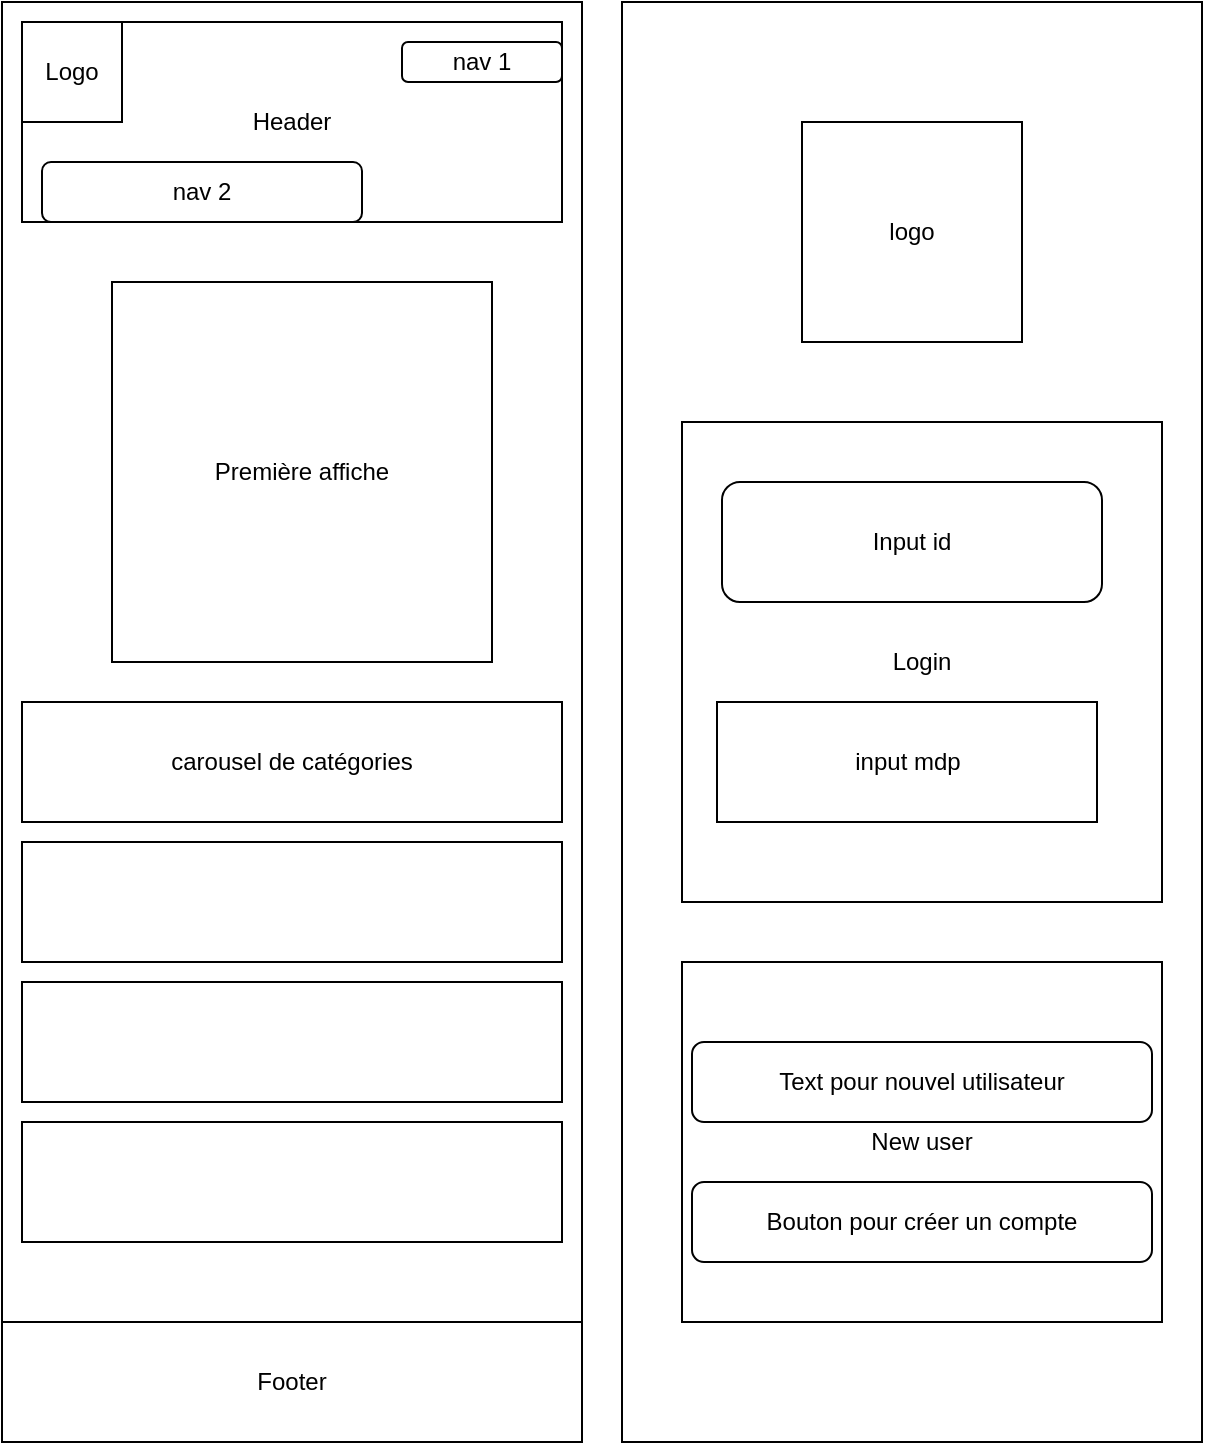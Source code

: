 <mxfile>
    <diagram id="uVY20YrCMDPBuTKJaFfh" name="Page-1">
        <mxGraphModel dx="955" dy="503" grid="1" gridSize="10" guides="1" tooltips="1" connect="1" arrows="1" fold="1" page="1" pageScale="1" pageWidth="827" pageHeight="1169" math="0" shadow="0">
            <root>
                <mxCell id="0"/>
                <mxCell id="1" parent="0"/>
                <mxCell id="31" value="" style="whiteSpace=wrap;html=1;aspect=fixed;" vertex="1" parent="1">
                    <mxGeometry x="610" y="275" width="185" height="185" as="geometry"/>
                </mxCell>
                <mxCell id="15" value="" style="whiteSpace=wrap;html=1;" vertex="1" parent="1">
                    <mxGeometry x="250" y="90" width="290" height="720" as="geometry"/>
                </mxCell>
                <mxCell id="16" value="Header" style="rounded=0;whiteSpace=wrap;html=1;" vertex="1" parent="1">
                    <mxGeometry x="260" y="100" width="270" height="100" as="geometry"/>
                </mxCell>
                <mxCell id="17" value="Logo" style="whiteSpace=wrap;html=1;aspect=fixed;" vertex="1" parent="1">
                    <mxGeometry x="260" y="100" width="50" height="50" as="geometry"/>
                </mxCell>
                <mxCell id="18" value="nav 1" style="rounded=1;whiteSpace=wrap;html=1;" vertex="1" parent="1">
                    <mxGeometry x="450" y="110" width="80" height="20" as="geometry"/>
                </mxCell>
                <mxCell id="19" value="nav 2" style="rounded=1;whiteSpace=wrap;html=1;" vertex="1" parent="1">
                    <mxGeometry x="270" y="170" width="160" height="30" as="geometry"/>
                </mxCell>
                <mxCell id="20" value="Première affiche" style="whiteSpace=wrap;html=1;aspect=fixed;" vertex="1" parent="1">
                    <mxGeometry x="305" y="230" width="190" height="190" as="geometry"/>
                </mxCell>
                <mxCell id="21" value="carousel de catégories" style="rounded=0;whiteSpace=wrap;html=1;" vertex="1" parent="1">
                    <mxGeometry x="260" y="440" width="270" height="60" as="geometry"/>
                </mxCell>
                <mxCell id="22" value="" style="rounded=0;whiteSpace=wrap;html=1;" vertex="1" parent="1">
                    <mxGeometry x="260" y="510" width="270" height="60" as="geometry"/>
                </mxCell>
                <mxCell id="23" value="" style="rounded=0;whiteSpace=wrap;html=1;" vertex="1" parent="1">
                    <mxGeometry x="260" y="580" width="270" height="60" as="geometry"/>
                </mxCell>
                <mxCell id="24" value="" style="rounded=0;whiteSpace=wrap;html=1;" vertex="1" parent="1">
                    <mxGeometry x="260" y="650" width="270" height="60" as="geometry"/>
                </mxCell>
                <mxCell id="25" value="Footer&lt;br&gt;" style="rounded=0;whiteSpace=wrap;html=1;" vertex="1" parent="1">
                    <mxGeometry x="250" y="750" width="290" height="60" as="geometry"/>
                </mxCell>
                <mxCell id="26" value="" style="whiteSpace=wrap;html=1;" vertex="1" parent="1">
                    <mxGeometry x="560" y="90" width="290" height="720" as="geometry"/>
                </mxCell>
                <mxCell id="27" value="logo" style="whiteSpace=wrap;html=1;aspect=fixed;" vertex="1" parent="1">
                    <mxGeometry x="650" y="150" width="110" height="110" as="geometry"/>
                </mxCell>
                <mxCell id="32" value="Login" style="whiteSpace=wrap;html=1;aspect=fixed;" vertex="1" parent="1">
                    <mxGeometry x="590" y="300" width="240" height="240" as="geometry"/>
                </mxCell>
                <mxCell id="34" value="Input id" style="rounded=1;whiteSpace=wrap;html=1;" vertex="1" parent="1">
                    <mxGeometry x="610" y="330" width="190" height="60" as="geometry"/>
                </mxCell>
                <mxCell id="35" value="input mdp" style="rounded=0;whiteSpace=wrap;html=1;" vertex="1" parent="1">
                    <mxGeometry x="607.5" y="440" width="190" height="60" as="geometry"/>
                </mxCell>
                <mxCell id="39" value="New user" style="rounded=0;whiteSpace=wrap;html=1;" vertex="1" parent="1">
                    <mxGeometry x="590" y="570" width="240" height="180" as="geometry"/>
                </mxCell>
                <mxCell id="38" value="Bouton pour créer un compte" style="rounded=1;whiteSpace=wrap;html=1;" vertex="1" parent="1">
                    <mxGeometry x="595" y="680" width="230" height="40" as="geometry"/>
                </mxCell>
                <mxCell id="36" value="Text pour nouvel utilisateur" style="rounded=1;whiteSpace=wrap;html=1;" vertex="1" parent="1">
                    <mxGeometry x="595" y="610" width="230" height="40" as="geometry"/>
                </mxCell>
            </root>
        </mxGraphModel>
    </diagram>
</mxfile>